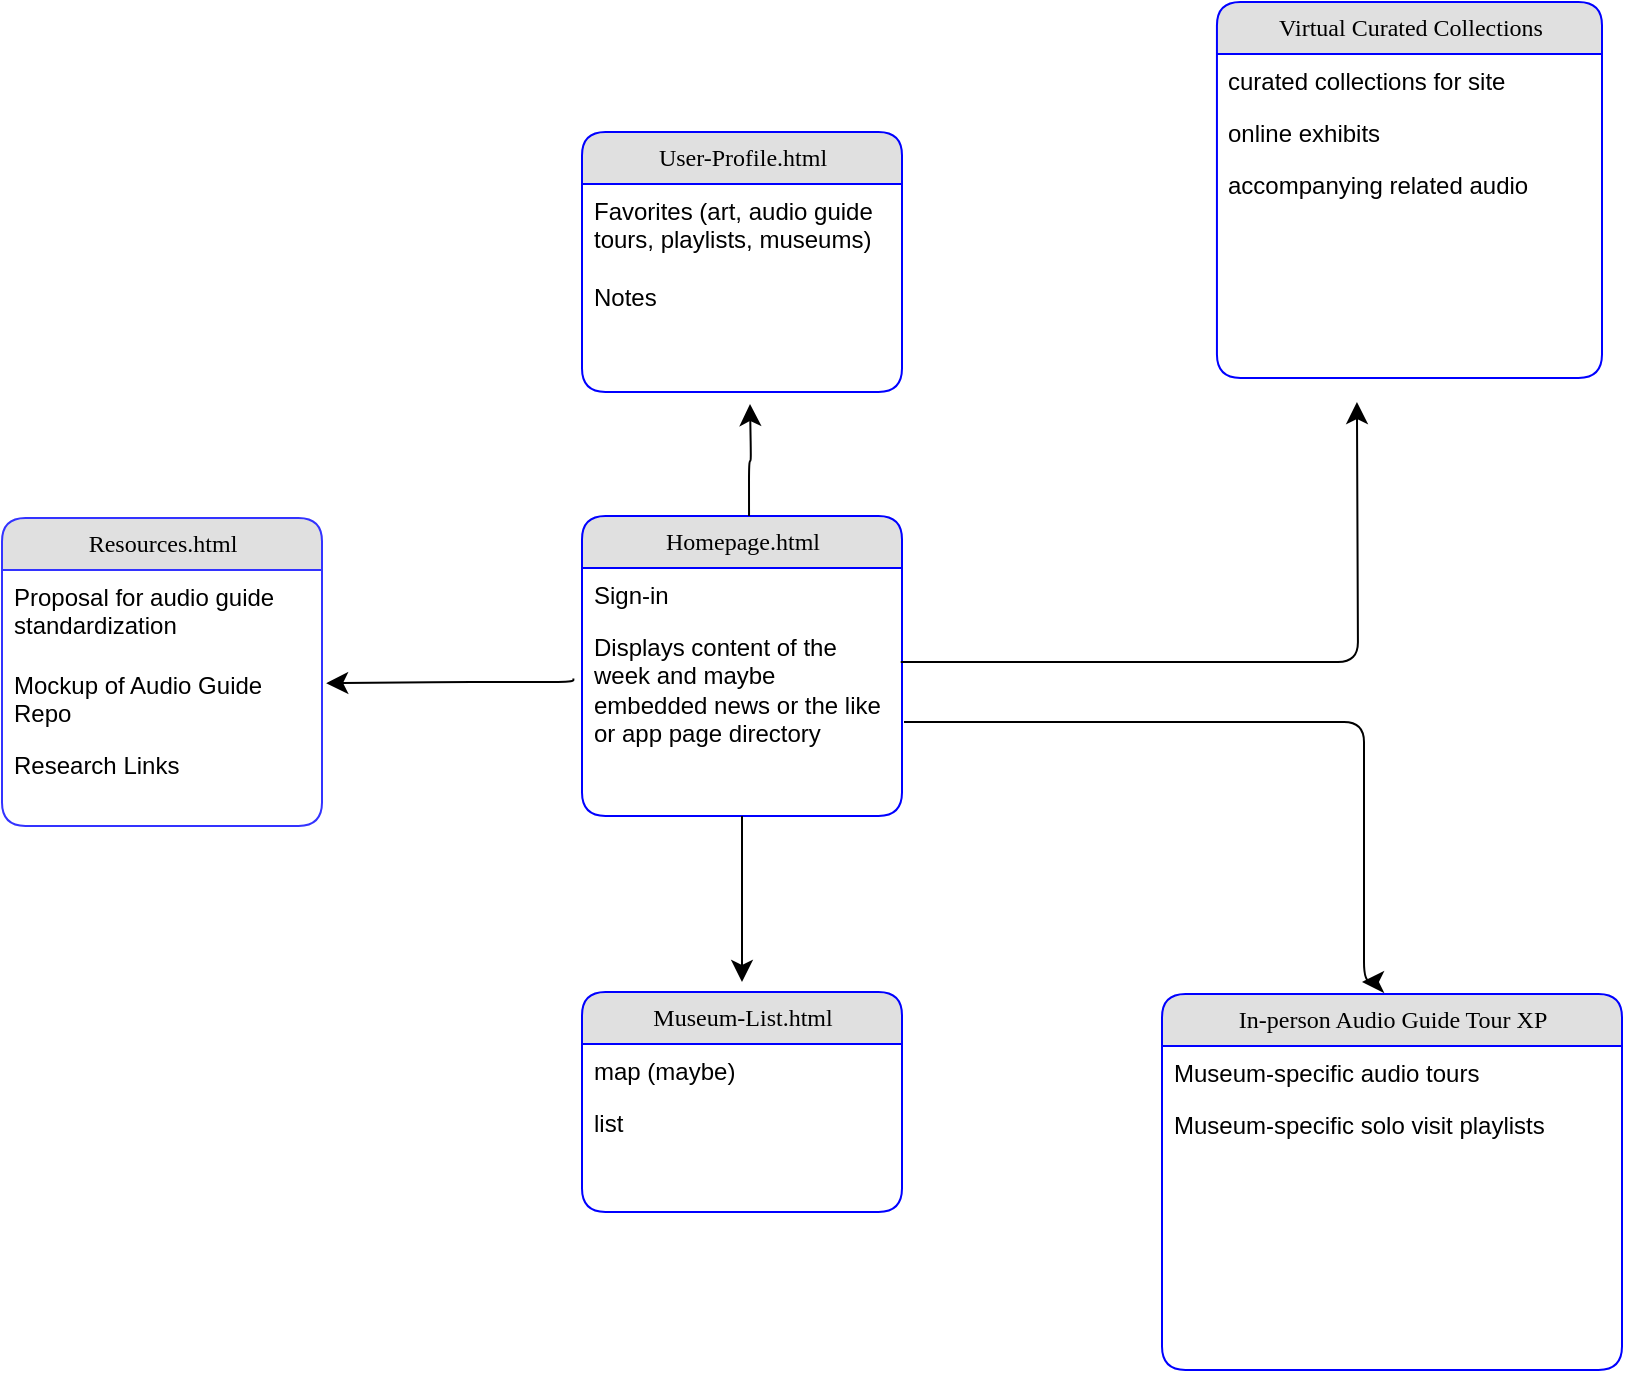 <mxfile version="20.6.0" type="github">
  <diagram name="Page-1" id="b520641d-4fe3-3701-9064-5fc419738815">
    <mxGraphModel dx="1053" dy="556" grid="1" gridSize="10" guides="1" tooltips="1" connect="1" arrows="1" fold="1" page="1" pageScale="1" pageWidth="1100" pageHeight="850" background="none" math="0" shadow="0">
      <root>
        <mxCell id="0" />
        <mxCell id="1" parent="0" />
        <mxCell id="21ea969265ad0168-10" value="User-Profile.html" style="swimlane;html=1;fontStyle=0;childLayout=stackLayout;horizontal=1;startSize=26;fillColor=#e0e0e0;horizontalStack=0;resizeParent=1;resizeLast=0;collapsible=1;marginBottom=0;swimlaneFillColor=#ffffff;align=center;rounded=1;shadow=0;comic=0;labelBackgroundColor=none;strokeWidth=1;fontFamily=Verdana;fontSize=12;strokeColor=#0000FF;" parent="1" vertex="1">
          <mxGeometry x="320" y="155" width="160" height="130" as="geometry" />
        </mxCell>
        <mxCell id="21ea969265ad0168-11" value="&lt;div&gt;Favorites (art, audio guide tours, playlists, museums)&lt;/div&gt;&lt;div&gt;&lt;br&gt;&lt;/div&gt;&lt;div&gt;Notes&lt;br&gt;&lt;/div&gt;" style="text;html=1;strokeColor=none;fillColor=none;spacingLeft=4;spacingRight=4;whiteSpace=wrap;overflow=hidden;rotatable=0;points=[[0,0.5],[1,0.5]];portConstraint=eastwest;" parent="21ea969265ad0168-10" vertex="1">
          <mxGeometry y="26" width="160" height="94" as="geometry" />
        </mxCell>
        <mxCell id="21ea969265ad0168-14" value="Resources.html" style="swimlane;html=1;fontStyle=0;childLayout=stackLayout;horizontal=1;startSize=26;fillColor=#e0e0e0;horizontalStack=0;resizeParent=1;resizeLast=0;collapsible=1;marginBottom=0;swimlaneFillColor=#ffffff;align=center;rounded=1;shadow=0;comic=0;labelBackgroundColor=none;strokeWidth=1;fontFamily=Verdana;fontSize=12;strokeColor=#3333FF;" parent="1" vertex="1">
          <mxGeometry x="30" y="348" width="160" height="154" as="geometry" />
        </mxCell>
        <mxCell id="21ea969265ad0168-15" value="Proposal for audio guide standardization" style="text;html=1;strokeColor=none;fillColor=none;spacingLeft=4;spacingRight=4;whiteSpace=wrap;overflow=hidden;rotatable=0;points=[[0,0.5],[1,0.5]];portConstraint=eastwest;" parent="21ea969265ad0168-14" vertex="1">
          <mxGeometry y="26" width="160" height="44" as="geometry" />
        </mxCell>
        <mxCell id="21ea969265ad0168-16" value="Mockup of Audio Guide Repo" style="text;html=1;strokeColor=none;fillColor=none;spacingLeft=4;spacingRight=4;whiteSpace=wrap;overflow=hidden;rotatable=0;points=[[0,0.5],[1,0.5]];portConstraint=eastwest;" parent="21ea969265ad0168-14" vertex="1">
          <mxGeometry y="70" width="160" height="40" as="geometry" />
        </mxCell>
        <mxCell id="21ea969265ad0168-17" value="Research Links" style="text;html=1;strokeColor=none;fillColor=none;spacingLeft=4;spacingRight=4;whiteSpace=wrap;overflow=hidden;rotatable=0;points=[[0,0.5],[1,0.5]];portConstraint=eastwest;" parent="21ea969265ad0168-14" vertex="1">
          <mxGeometry y="110" width="160" height="26" as="geometry" />
        </mxCell>
        <mxCell id="21ea969265ad0168-18" value="Virtual Curated Collections" style="swimlane;html=1;fontStyle=0;childLayout=stackLayout;horizontal=1;startSize=26;fillColor=#e0e0e0;horizontalStack=0;resizeParent=1;resizeLast=0;collapsible=1;marginBottom=0;swimlaneFillColor=#ffffff;align=center;rounded=1;shadow=0;comic=0;labelBackgroundColor=none;strokeWidth=1;fontFamily=Verdana;fontSize=12;strokeColor=#0000FF;" parent="1" vertex="1">
          <mxGeometry x="637.47" y="90" width="192.53" height="188" as="geometry" />
        </mxCell>
        <mxCell id="21ea969265ad0168-19" value="curated collections for site" style="text;html=1;strokeColor=none;fillColor=none;spacingLeft=4;spacingRight=4;whiteSpace=wrap;overflow=hidden;rotatable=0;points=[[0,0.5],[1,0.5]];portConstraint=eastwest;" parent="21ea969265ad0168-18" vertex="1">
          <mxGeometry y="26" width="192.53" height="26" as="geometry" />
        </mxCell>
        <mxCell id="21ea969265ad0168-20" value="online exhibits" style="text;html=1;strokeColor=none;fillColor=none;spacingLeft=4;spacingRight=4;whiteSpace=wrap;overflow=hidden;rotatable=0;points=[[0,0.5],[1,0.5]];portConstraint=eastwest;" parent="21ea969265ad0168-18" vertex="1">
          <mxGeometry y="52" width="192.53" height="26" as="geometry" />
        </mxCell>
        <mxCell id="21ea969265ad0168-51" value="accompanying related audio" style="text;html=1;strokeColor=none;fillColor=none;spacingLeft=4;spacingRight=4;whiteSpace=wrap;overflow=hidden;rotatable=0;points=[[0,0.5],[1,0.5]];portConstraint=eastwest;" parent="21ea969265ad0168-18" vertex="1">
          <mxGeometry y="78" width="192.53" height="84" as="geometry" />
        </mxCell>
        <mxCell id="21ea969265ad0168-22" value="Homepage.html" style="swimlane;html=1;fontStyle=0;childLayout=stackLayout;horizontal=1;startSize=26;fillColor=#e0e0e0;horizontalStack=0;resizeParent=1;resizeLast=0;collapsible=1;marginBottom=0;swimlaneFillColor=#ffffff;align=center;rounded=1;shadow=0;comic=0;labelBackgroundColor=none;strokeWidth=1;fontFamily=Verdana;fontSize=12;strokeColor=#0000FF;" parent="1" vertex="1">
          <mxGeometry x="320" y="347" width="160" height="150" as="geometry" />
        </mxCell>
        <mxCell id="21ea969265ad0168-23" value="Sign-in" style="text;html=1;strokeColor=none;fillColor=none;spacingLeft=4;spacingRight=4;whiteSpace=wrap;overflow=hidden;rotatable=0;points=[[0,0.5],[1,0.5]];portConstraint=eastwest;" parent="21ea969265ad0168-22" vertex="1">
          <mxGeometry y="26" width="160" height="26" as="geometry" />
        </mxCell>
        <mxCell id="21ea969265ad0168-24" value="Displays content of the week and maybe embedded news or the like or app page directory" style="text;html=1;strokeColor=none;fillColor=none;spacingLeft=4;spacingRight=4;whiteSpace=wrap;overflow=hidden;rotatable=0;points=[[0,0.5],[1,0.5]];portConstraint=eastwest;" parent="21ea969265ad0168-22" vertex="1">
          <mxGeometry y="52" width="160" height="78" as="geometry" />
        </mxCell>
        <mxCell id="21ea969265ad0168-26" value="Museum-List.html" style="swimlane;html=1;fontStyle=0;childLayout=stackLayout;horizontal=1;startSize=26;fillColor=#e0e0e0;horizontalStack=0;resizeParent=1;resizeLast=0;collapsible=1;marginBottom=0;swimlaneFillColor=#ffffff;align=center;rounded=1;shadow=0;comic=0;labelBackgroundColor=none;strokeWidth=1;fontFamily=Verdana;fontSize=12;strokeColor=#0000FF;" parent="1" vertex="1">
          <mxGeometry x="320" y="585" width="160" height="110" as="geometry" />
        </mxCell>
        <mxCell id="21ea969265ad0168-27" value="map (maybe)" style="text;html=1;strokeColor=none;fillColor=none;spacingLeft=4;spacingRight=4;whiteSpace=wrap;overflow=hidden;rotatable=0;points=[[0,0.5],[1,0.5]];portConstraint=eastwest;" parent="21ea969265ad0168-26" vertex="1">
          <mxGeometry y="26" width="160" height="26" as="geometry" />
        </mxCell>
        <mxCell id="21ea969265ad0168-28" value="list" style="text;html=1;strokeColor=none;fillColor=none;spacingLeft=4;spacingRight=4;whiteSpace=wrap;overflow=hidden;rotatable=0;points=[[0,0.5],[1,0.5]];portConstraint=eastwest;" parent="21ea969265ad0168-26" vertex="1">
          <mxGeometry y="52" width="160" height="26" as="geometry" />
        </mxCell>
        <mxCell id="21ea969265ad0168-37" style="edgeStyle=orthogonalEdgeStyle;html=1;labelBackgroundColor=none;startFill=0;startSize=8;endFill=1;endSize=8;fontFamily=Verdana;fontSize=12;exitX=0.5;exitY=1;exitDx=0;exitDy=0;" parent="1" source="21ea969265ad0168-22" edge="1">
          <mxGeometry relative="1" as="geometry">
            <mxPoint x="400" y="580" as="targetPoint" />
          </mxGeometry>
        </mxCell>
        <mxCell id="21ea969265ad0168-38" style="edgeStyle=orthogonalEdgeStyle;html=1;labelBackgroundColor=none;startFill=0;startSize=8;endFill=1;endSize=8;fontFamily=Verdana;fontSize=12;exitX=0.522;exitY=0;exitDx=0;exitDy=0;exitPerimeter=0;" parent="1" source="21ea969265ad0168-22" edge="1">
          <mxGeometry relative="1" as="geometry">
            <mxPoint x="404" y="291" as="targetPoint" />
          </mxGeometry>
        </mxCell>
        <mxCell id="21ea969265ad0168-42" style="edgeStyle=orthogonalEdgeStyle;html=1;exitX=-0.027;exitY=0.375;labelBackgroundColor=none;startFill=0;startSize=8;endFill=1;endSize=8;fontFamily=Verdana;fontSize=12;exitDx=0;exitDy=0;exitPerimeter=0;entryX=1.013;entryY=0.315;entryDx=0;entryDy=0;entryPerimeter=0;" parent="1" source="21ea969265ad0168-24" target="21ea969265ad0168-16" edge="1">
          <mxGeometry relative="1" as="geometry">
            <Array as="points">
              <mxPoint x="316" y="430" />
              <mxPoint x="255" y="430" />
            </Array>
            <mxPoint x="220" y="490" as="targetPoint" />
          </mxGeometry>
        </mxCell>
        <mxCell id="21ea969265ad0168-44" style="edgeStyle=orthogonalEdgeStyle;html=1;labelBackgroundColor=none;startFill=0;startSize=8;endFill=1;endSize=8;fontFamily=Verdana;fontSize=12;" parent="1" edge="1">
          <mxGeometry relative="1" as="geometry">
            <mxPoint x="710" y="580" as="targetPoint" />
            <mxPoint x="481" y="450" as="sourcePoint" />
            <Array as="points">
              <mxPoint x="481" y="450" />
              <mxPoint x="711" y="450" />
            </Array>
          </mxGeometry>
        </mxCell>
        <mxCell id="EjBqxXJvE4-Up-YgXmHK-1" style="edgeStyle=orthogonalEdgeStyle;html=1;exitX=0.996;exitY=0.269;labelBackgroundColor=none;startFill=0;startSize=8;endFill=1;endSize=8;fontFamily=Verdana;fontSize=12;exitDx=0;exitDy=0;exitPerimeter=0;" parent="1" source="21ea969265ad0168-24" edge="1">
          <mxGeometry relative="1" as="geometry">
            <mxPoint x="707.47" y="290" as="targetPoint" />
            <mxPoint x="550" y="420.004" as="sourcePoint" />
          </mxGeometry>
        </mxCell>
        <mxCell id="EjBqxXJvE4-Up-YgXmHK-2" value="In-person Audio Guide Tour XP" style="swimlane;html=1;fontStyle=0;childLayout=stackLayout;horizontal=1;startSize=26;fillColor=#e0e0e0;horizontalStack=0;resizeParent=1;resizeLast=0;collapsible=1;marginBottom=0;swimlaneFillColor=#ffffff;align=center;rounded=1;shadow=0;comic=0;labelBackgroundColor=none;strokeWidth=1;fontFamily=Verdana;fontSize=12;strokeColor=#0000FF;" parent="1" vertex="1">
          <mxGeometry x="610" y="586" width="230" height="188" as="geometry" />
        </mxCell>
        <mxCell id="EjBqxXJvE4-Up-YgXmHK-3" value="Museum-specific audio tours" style="text;html=1;strokeColor=none;fillColor=none;spacingLeft=4;spacingRight=4;whiteSpace=wrap;overflow=hidden;rotatable=0;points=[[0,0.5],[1,0.5]];portConstraint=eastwest;" parent="EjBqxXJvE4-Up-YgXmHK-2" vertex="1">
          <mxGeometry y="26" width="230" height="26" as="geometry" />
        </mxCell>
        <mxCell id="EjBqxXJvE4-Up-YgXmHK-4" value="Museum-specific solo visit playlists" style="text;html=1;strokeColor=none;fillColor=none;spacingLeft=4;spacingRight=4;whiteSpace=wrap;overflow=hidden;rotatable=0;points=[[0,0.5],[1,0.5]];portConstraint=eastwest;" parent="EjBqxXJvE4-Up-YgXmHK-2" vertex="1">
          <mxGeometry y="52" width="230" height="26" as="geometry" />
        </mxCell>
      </root>
    </mxGraphModel>
  </diagram>
</mxfile>
